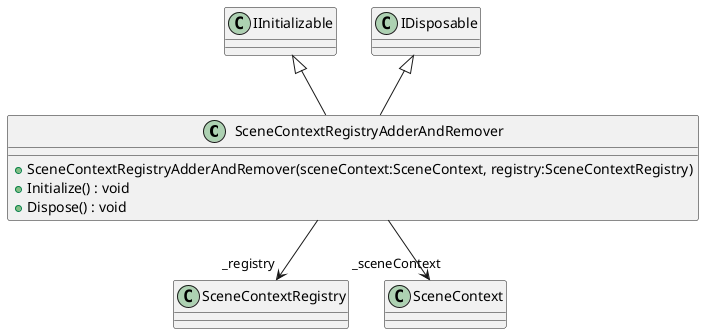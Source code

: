 @startuml
class SceneContextRegistryAdderAndRemover {
    + SceneContextRegistryAdderAndRemover(sceneContext:SceneContext, registry:SceneContextRegistry)
    + Initialize() : void
    + Dispose() : void
}
IInitializable <|-- SceneContextRegistryAdderAndRemover
IDisposable <|-- SceneContextRegistryAdderAndRemover
SceneContextRegistryAdderAndRemover --> "_registry" SceneContextRegistry
SceneContextRegistryAdderAndRemover --> "_sceneContext" SceneContext
@enduml
